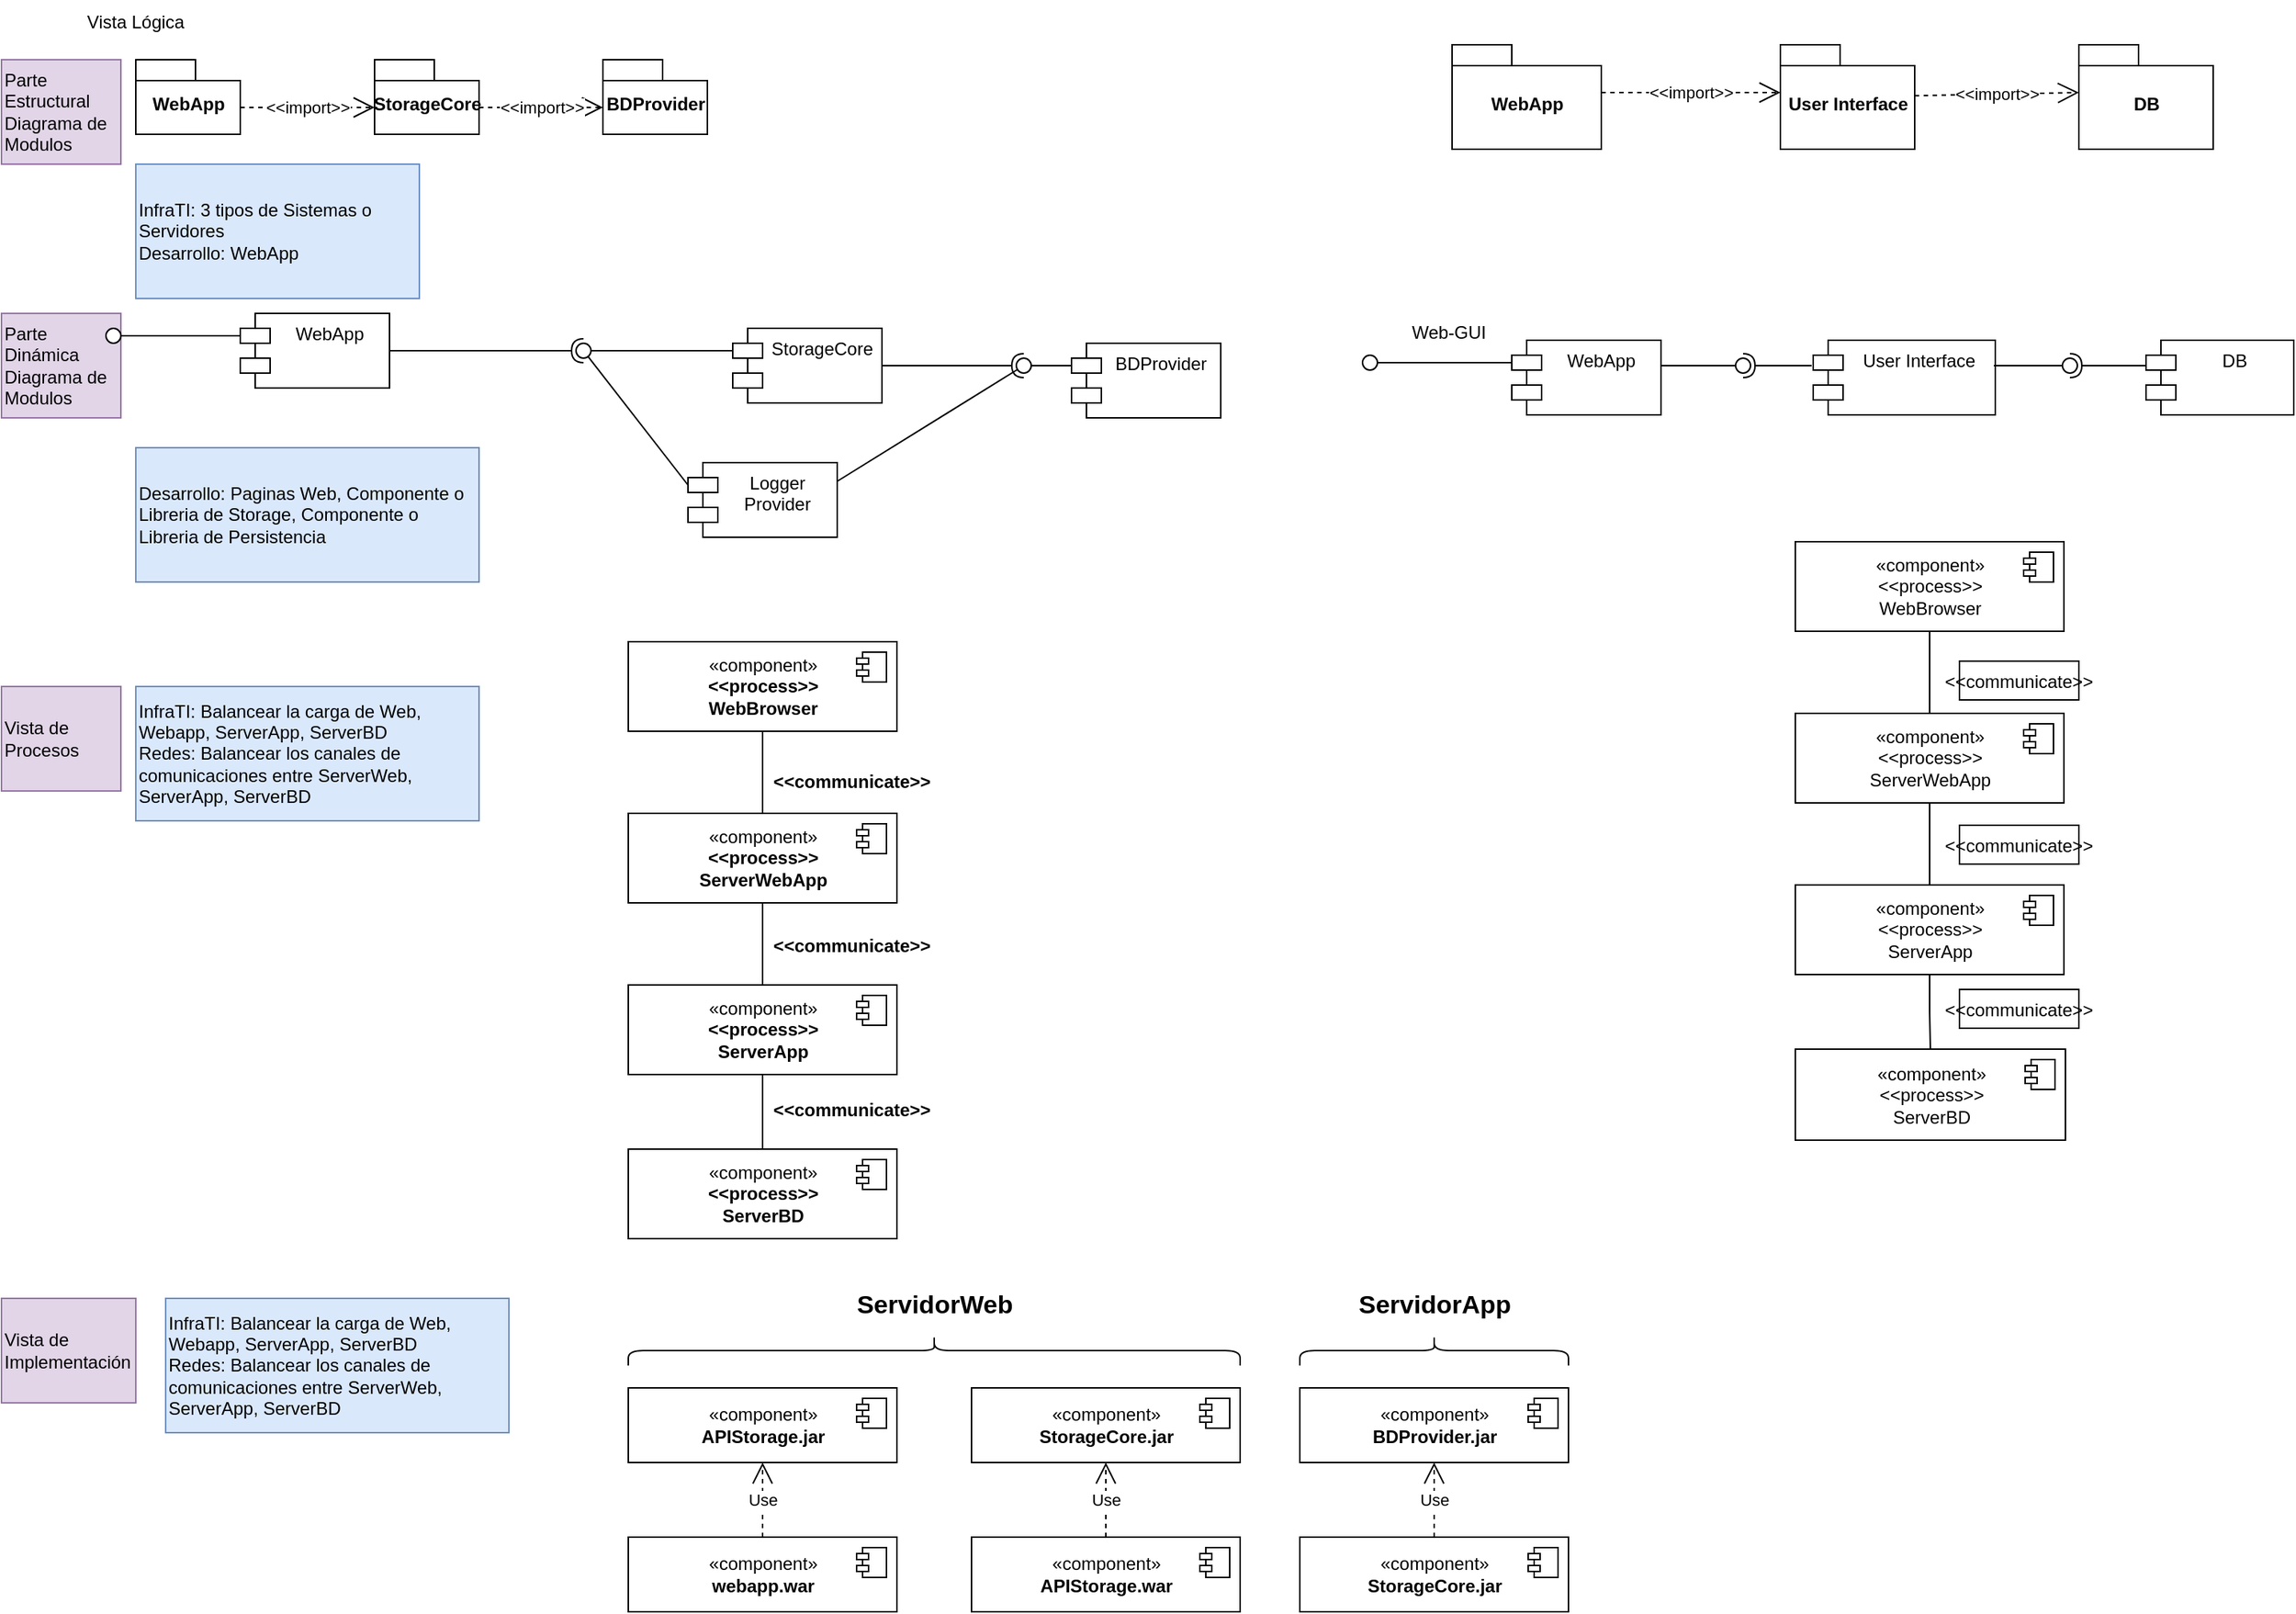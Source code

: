 <mxfile version="20.5.1" type="github">
  <diagram id="VrS3AXrRgCxmbk2wjC0r" name="Página-1">
    <mxGraphModel dx="865" dy="476" grid="0" gridSize="10" guides="1" tooltips="1" connect="1" arrows="1" fold="1" page="1" pageScale="1" pageWidth="827" pageHeight="1169" math="0" shadow="0">
      <root>
        <mxCell id="0" />
        <mxCell id="1" parent="0" />
        <mxCell id="zn4TOYktsXlcLtezzBeB-1" value="Parte Estructural&lt;br&gt;Diagrama de Modulos" style="text;html=1;strokeColor=#9673a6;fillColor=#e1d5e7;align=left;verticalAlign=middle;whiteSpace=wrap;rounded=0;" parent="1" vertex="1">
          <mxGeometry x="10" y="50" width="80" height="70" as="geometry" />
        </mxCell>
        <mxCell id="zn4TOYktsXlcLtezzBeB-4" value="Vista Lógica" style="text;html=1;strokeColor=none;fillColor=none;align=center;verticalAlign=middle;whiteSpace=wrap;rounded=0;" parent="1" vertex="1">
          <mxGeometry x="10" y="10" width="180" height="30" as="geometry" />
        </mxCell>
        <mxCell id="zn4TOYktsXlcLtezzBeB-5" value="WebApp" style="shape=folder;fontStyle=1;spacingTop=10;tabWidth=40;tabHeight=14;tabPosition=left;html=1;" parent="1" vertex="1">
          <mxGeometry x="100" y="50" width="70" height="50" as="geometry" />
        </mxCell>
        <mxCell id="zn4TOYktsXlcLtezzBeB-6" value="StorageCore" style="shape=folder;fontStyle=1;spacingTop=10;tabWidth=40;tabHeight=14;tabPosition=left;html=1;" parent="1" vertex="1">
          <mxGeometry x="260" y="50" width="70" height="50" as="geometry" />
        </mxCell>
        <mxCell id="zn4TOYktsXlcLtezzBeB-7" value="BDProvider" style="shape=folder;fontStyle=1;spacingTop=10;tabWidth=40;tabHeight=14;tabPosition=left;html=1;" parent="1" vertex="1">
          <mxGeometry x="413" y="50" width="70" height="50" as="geometry" />
        </mxCell>
        <mxCell id="zn4TOYktsXlcLtezzBeB-8" value="&amp;lt;&amp;lt;import&amp;gt;&amp;gt;" style="endArrow=open;endSize=12;dashed=1;html=1;rounded=0;exitX=0;exitY=0;exitDx=70;exitDy=32;exitPerimeter=0;entryX=0;entryY=0;entryDx=0;entryDy=32;entryPerimeter=0;" parent="1" source="zn4TOYktsXlcLtezzBeB-5" target="zn4TOYktsXlcLtezzBeB-6" edge="1">
          <mxGeometry width="160" relative="1" as="geometry">
            <mxPoint x="160" y="100" as="sourcePoint" />
            <mxPoint x="320" y="100" as="targetPoint" />
          </mxGeometry>
        </mxCell>
        <mxCell id="zn4TOYktsXlcLtezzBeB-9" value="&amp;lt;&amp;lt;import&amp;gt;&amp;gt;" style="endArrow=open;endSize=12;dashed=1;html=1;rounded=0;exitX=0;exitY=0;exitDx=70;exitDy=32;exitPerimeter=0;entryX=0;entryY=0;entryDx=0;entryDy=32;entryPerimeter=0;" parent="1" source="zn4TOYktsXlcLtezzBeB-6" target="zn4TOYktsXlcLtezzBeB-7" edge="1">
          <mxGeometry width="160" relative="1" as="geometry">
            <mxPoint x="160" y="100" as="sourcePoint" />
            <mxPoint x="320" y="100" as="targetPoint" />
          </mxGeometry>
        </mxCell>
        <mxCell id="zn4TOYktsXlcLtezzBeB-10" value="InfraTI: 3 tipos de Sistemas o Servidores&lt;br&gt;Desarrollo: WebApp" style="text;html=1;strokeColor=#6c8ebf;fillColor=#dae8fc;align=left;verticalAlign=middle;whiteSpace=wrap;rounded=0;" parent="1" vertex="1">
          <mxGeometry x="100" y="120" width="190" height="90" as="geometry" />
        </mxCell>
        <mxCell id="zn4TOYktsXlcLtezzBeB-12" value="Parte Dinámica&lt;br&gt;Diagrama de Modulos" style="text;html=1;strokeColor=#9673a6;fillColor=#e1d5e7;align=left;verticalAlign=middle;whiteSpace=wrap;rounded=0;" parent="1" vertex="1">
          <mxGeometry x="10" y="220" width="80" height="70" as="geometry" />
        </mxCell>
        <mxCell id="zn4TOYktsXlcLtezzBeB-13" value="" style="rounded=0;orthogonalLoop=1;jettySize=auto;html=1;endArrow=none;endFill=0;sketch=0;sourcePerimeterSpacing=0;targetPerimeterSpacing=0;exitX=0;exitY=0;exitDx=0;exitDy=15;exitPerimeter=0;" parent="1" source="zn4TOYktsXlcLtezzBeB-16" target="zn4TOYktsXlcLtezzBeB-15" edge="1">
          <mxGeometry relative="1" as="geometry">
            <mxPoint x="190" y="235" as="sourcePoint" />
          </mxGeometry>
        </mxCell>
        <mxCell id="zn4TOYktsXlcLtezzBeB-15" value="" style="ellipse;whiteSpace=wrap;html=1;align=center;aspect=fixed;resizable=0;points=[];outlineConnect=0;sketch=0;" parent="1" vertex="1">
          <mxGeometry x="80" y="230" width="10" height="10" as="geometry" />
        </mxCell>
        <mxCell id="zn4TOYktsXlcLtezzBeB-16" value="WebApp" style="shape=module;align=left;spacingLeft=20;align=center;verticalAlign=top;" parent="1" vertex="1">
          <mxGeometry x="170" y="220" width="100" height="50" as="geometry" />
        </mxCell>
        <mxCell id="zn4TOYktsXlcLtezzBeB-17" value="Web-GUI" style="text;html=1;strokeColor=none;fillColor=none;align=center;verticalAlign=middle;whiteSpace=wrap;rounded=0;" parent="1" vertex="1">
          <mxGeometry x="949.5" y="218" width="60" height="30" as="geometry" />
        </mxCell>
        <mxCell id="zn4TOYktsXlcLtezzBeB-18" value="" style="rounded=0;orthogonalLoop=1;jettySize=auto;html=1;endArrow=none;endFill=0;sketch=0;sourcePerimeterSpacing=0;targetPerimeterSpacing=0;exitX=0;exitY=0;exitDx=0;exitDy=15;exitPerimeter=0;" parent="1" source="zn4TOYktsXlcLtezzBeB-21" target="zn4TOYktsXlcLtezzBeB-20" edge="1">
          <mxGeometry relative="1" as="geometry">
            <mxPoint x="400" y="300" as="sourcePoint" />
          </mxGeometry>
        </mxCell>
        <mxCell id="zn4TOYktsXlcLtezzBeB-19" value="" style="rounded=0;orthogonalLoop=1;jettySize=auto;html=1;endArrow=halfCircle;endFill=0;entryX=0.5;entryY=0.5;endSize=6;strokeWidth=1;sketch=0;exitX=1;exitY=0.5;exitDx=0;exitDy=0;" parent="1" source="zn4TOYktsXlcLtezzBeB-16" target="zn4TOYktsXlcLtezzBeB-20" edge="1">
          <mxGeometry relative="1" as="geometry">
            <mxPoint x="420" y="245" as="sourcePoint" />
          </mxGeometry>
        </mxCell>
        <mxCell id="zn4TOYktsXlcLtezzBeB-20" value="" style="ellipse;whiteSpace=wrap;html=1;align=center;aspect=fixed;resizable=0;points=[];outlineConnect=0;sketch=0;" parent="1" vertex="1">
          <mxGeometry x="395" y="240" width="10" height="10" as="geometry" />
        </mxCell>
        <mxCell id="zn4TOYktsXlcLtezzBeB-21" value="StorageCore" style="shape=module;align=left;spacingLeft=20;align=center;verticalAlign=top;" parent="1" vertex="1">
          <mxGeometry x="500" y="230" width="100" height="50" as="geometry" />
        </mxCell>
        <mxCell id="zn4TOYktsXlcLtezzBeB-22" value="" style="rounded=0;orthogonalLoop=1;jettySize=auto;html=1;endArrow=none;endFill=0;sketch=0;sourcePerimeterSpacing=0;targetPerimeterSpacing=0;exitX=0;exitY=0;exitDx=0;exitDy=15;exitPerimeter=0;" parent="1" source="zn4TOYktsXlcLtezzBeB-25" target="zn4TOYktsXlcLtezzBeB-20" edge="1">
          <mxGeometry relative="1" as="geometry">
            <mxPoint x="400" y="310" as="sourcePoint" />
          </mxGeometry>
        </mxCell>
        <mxCell id="zn4TOYktsXlcLtezzBeB-25" value="Logger&#xa;Provider" style="shape=module;align=left;spacingLeft=20;align=center;verticalAlign=top;" parent="1" vertex="1">
          <mxGeometry x="470" y="320" width="100" height="50" as="geometry" />
        </mxCell>
        <mxCell id="zn4TOYktsXlcLtezzBeB-26" value="" style="rounded=0;orthogonalLoop=1;jettySize=auto;html=1;endArrow=none;endFill=0;sketch=0;sourcePerimeterSpacing=0;targetPerimeterSpacing=0;exitX=0;exitY=0;exitDx=0;exitDy=15;exitPerimeter=0;" parent="1" source="zn4TOYktsXlcLtezzBeB-29" target="zn4TOYktsXlcLtezzBeB-28" edge="1">
          <mxGeometry relative="1" as="geometry">
            <mxPoint x="690" y="295" as="sourcePoint" />
          </mxGeometry>
        </mxCell>
        <mxCell id="zn4TOYktsXlcLtezzBeB-27" value="" style="rounded=0;orthogonalLoop=1;jettySize=auto;html=1;endArrow=halfCircle;endFill=0;entryX=0.5;entryY=0.5;endSize=6;strokeWidth=1;sketch=0;exitX=1;exitY=0.5;exitDx=0;exitDy=0;" parent="1" source="zn4TOYktsXlcLtezzBeB-21" target="zn4TOYktsXlcLtezzBeB-28" edge="1">
          <mxGeometry relative="1" as="geometry">
            <mxPoint x="730" y="295" as="sourcePoint" />
          </mxGeometry>
        </mxCell>
        <mxCell id="zn4TOYktsXlcLtezzBeB-28" value="" style="ellipse;whiteSpace=wrap;html=1;align=center;aspect=fixed;resizable=0;points=[];outlineConnect=0;sketch=0;" parent="1" vertex="1">
          <mxGeometry x="690" y="250" width="10" height="10" as="geometry" />
        </mxCell>
        <mxCell id="zn4TOYktsXlcLtezzBeB-29" value="BDProvider" style="shape=module;align=left;spacingLeft=20;align=center;verticalAlign=top;" parent="1" vertex="1">
          <mxGeometry x="727" y="240" width="100" height="50" as="geometry" />
        </mxCell>
        <mxCell id="zn4TOYktsXlcLtezzBeB-33" value="" style="rounded=0;orthogonalLoop=1;jettySize=auto;html=1;endArrow=none;endFill=0;sketch=0;sourcePerimeterSpacing=0;targetPerimeterSpacing=0;exitX=1;exitY=0.25;exitDx=0;exitDy=0;" parent="1" source="zn4TOYktsXlcLtezzBeB-25" target="zn4TOYktsXlcLtezzBeB-28" edge="1">
          <mxGeometry relative="1" as="geometry">
            <mxPoint x="675" y="175" as="sourcePoint" />
          </mxGeometry>
        </mxCell>
        <mxCell id="zn4TOYktsXlcLtezzBeB-36" value="Desarrollo: Paginas Web, Componente o Libreria de Storage, Componente o Libreria de Persistencia" style="text;html=1;strokeColor=#6c8ebf;fillColor=#dae8fc;align=left;verticalAlign=middle;whiteSpace=wrap;rounded=0;" parent="1" vertex="1">
          <mxGeometry x="100" y="310" width="230" height="90" as="geometry" />
        </mxCell>
        <mxCell id="zn4TOYktsXlcLtezzBeB-37" value="Vista de Procesos" style="text;html=1;strokeColor=#9673a6;fillColor=#e1d5e7;align=left;verticalAlign=middle;whiteSpace=wrap;rounded=0;" parent="1" vertex="1">
          <mxGeometry x="10" y="470" width="80" height="70" as="geometry" />
        </mxCell>
        <mxCell id="zn4TOYktsXlcLtezzBeB-44" value="" style="edgeStyle=orthogonalEdgeStyle;rounded=0;orthogonalLoop=1;jettySize=auto;html=1;endArrow=none;endFill=0;" parent="1" source="zn4TOYktsXlcLtezzBeB-40" target="zn4TOYktsXlcLtezzBeB-42" edge="1">
          <mxGeometry relative="1" as="geometry" />
        </mxCell>
        <mxCell id="zn4TOYktsXlcLtezzBeB-40" value="«component»&lt;br&gt;&lt;b&gt;&amp;lt;&amp;lt;process&amp;gt;&amp;gt;&lt;br&gt;WebBrowser&lt;br&gt;&lt;/b&gt;" style="html=1;dropTarget=0;" parent="1" vertex="1">
          <mxGeometry x="430" y="440" width="180" height="60" as="geometry" />
        </mxCell>
        <mxCell id="zn4TOYktsXlcLtezzBeB-41" value="" style="shape=module;jettyWidth=8;jettyHeight=4;" parent="zn4TOYktsXlcLtezzBeB-40" vertex="1">
          <mxGeometry x="1" width="20" height="20" relative="1" as="geometry">
            <mxPoint x="-27" y="7" as="offset" />
          </mxGeometry>
        </mxCell>
        <mxCell id="zn4TOYktsXlcLtezzBeB-48" style="edgeStyle=orthogonalEdgeStyle;rounded=0;orthogonalLoop=1;jettySize=auto;html=1;entryX=0.5;entryY=0;entryDx=0;entryDy=0;endArrow=none;endFill=0;" parent="1" source="zn4TOYktsXlcLtezzBeB-42" target="zn4TOYktsXlcLtezzBeB-46" edge="1">
          <mxGeometry relative="1" as="geometry" />
        </mxCell>
        <mxCell id="zn4TOYktsXlcLtezzBeB-42" value="«component»&lt;br&gt;&lt;b&gt;&amp;lt;&amp;lt;process&amp;gt;&amp;gt;&lt;br&gt;ServerWebApp&lt;br&gt;&lt;/b&gt;" style="html=1;dropTarget=0;" parent="1" vertex="1">
          <mxGeometry x="430" y="555" width="180" height="60" as="geometry" />
        </mxCell>
        <mxCell id="zn4TOYktsXlcLtezzBeB-43" value="" style="shape=module;jettyWidth=8;jettyHeight=4;" parent="zn4TOYktsXlcLtezzBeB-42" vertex="1">
          <mxGeometry x="1" width="20" height="20" relative="1" as="geometry">
            <mxPoint x="-27" y="7" as="offset" />
          </mxGeometry>
        </mxCell>
        <mxCell id="zn4TOYktsXlcLtezzBeB-45" value="&lt;&lt;communicate&gt;&gt;" style="text;align=center;fontStyle=1;verticalAlign=middle;spacingLeft=3;spacingRight=3;strokeColor=none;rotatable=0;points=[[0,0.5],[1,0.5]];portConstraint=eastwest;" parent="1" vertex="1">
          <mxGeometry x="540" y="520" width="80" height="26" as="geometry" />
        </mxCell>
        <mxCell id="zn4TOYktsXlcLtezzBeB-52" style="edgeStyle=orthogonalEdgeStyle;rounded=0;orthogonalLoop=1;jettySize=auto;html=1;entryX=0.5;entryY=0;entryDx=0;entryDy=0;endArrow=none;endFill=0;" parent="1" source="zn4TOYktsXlcLtezzBeB-46" target="zn4TOYktsXlcLtezzBeB-50" edge="1">
          <mxGeometry relative="1" as="geometry" />
        </mxCell>
        <mxCell id="zn4TOYktsXlcLtezzBeB-46" value="«component»&lt;br&gt;&lt;b&gt;&amp;lt;&amp;lt;process&amp;gt;&amp;gt;&lt;br&gt;ServerApp&lt;br&gt;&lt;/b&gt;" style="html=1;dropTarget=0;" parent="1" vertex="1">
          <mxGeometry x="430" y="670" width="180" height="60" as="geometry" />
        </mxCell>
        <mxCell id="zn4TOYktsXlcLtezzBeB-47" value="" style="shape=module;jettyWidth=8;jettyHeight=4;" parent="zn4TOYktsXlcLtezzBeB-46" vertex="1">
          <mxGeometry x="1" width="20" height="20" relative="1" as="geometry">
            <mxPoint x="-27" y="7" as="offset" />
          </mxGeometry>
        </mxCell>
        <mxCell id="zn4TOYktsXlcLtezzBeB-49" value="&lt;&lt;communicate&gt;&gt;" style="text;align=center;fontStyle=1;verticalAlign=middle;spacingLeft=3;spacingRight=3;strokeColor=none;rotatable=0;points=[[0,0.5],[1,0.5]];portConstraint=eastwest;" parent="1" vertex="1">
          <mxGeometry x="540" y="630" width="80" height="26" as="geometry" />
        </mxCell>
        <mxCell id="zn4TOYktsXlcLtezzBeB-50" value="«component»&lt;br&gt;&lt;b&gt;&amp;lt;&amp;lt;process&amp;gt;&amp;gt;&lt;br&gt;ServerBD&lt;br&gt;&lt;/b&gt;" style="html=1;dropTarget=0;" parent="1" vertex="1">
          <mxGeometry x="430" y="780" width="180" height="60" as="geometry" />
        </mxCell>
        <mxCell id="zn4TOYktsXlcLtezzBeB-51" value="" style="shape=module;jettyWidth=8;jettyHeight=4;" parent="zn4TOYktsXlcLtezzBeB-50" vertex="1">
          <mxGeometry x="1" width="20" height="20" relative="1" as="geometry">
            <mxPoint x="-27" y="7" as="offset" />
          </mxGeometry>
        </mxCell>
        <mxCell id="zn4TOYktsXlcLtezzBeB-53" value="&lt;&lt;communicate&gt;&gt;" style="text;align=center;fontStyle=1;verticalAlign=middle;spacingLeft=3;spacingRight=3;strokeColor=none;rotatable=0;points=[[0,0.5],[1,0.5]];portConstraint=eastwest;" parent="1" vertex="1">
          <mxGeometry x="540" y="740" width="80" height="26" as="geometry" />
        </mxCell>
        <mxCell id="zn4TOYktsXlcLtezzBeB-54" value="InfraTI: Balancear la carga de Web, Webapp, ServerApp, ServerBD&lt;br&gt;Redes: Balancear los canales de comunicaciones entre ServerWeb, ServerApp, ServerBD" style="text;html=1;strokeColor=#6c8ebf;fillColor=#dae8fc;align=left;verticalAlign=middle;whiteSpace=wrap;rounded=0;" parent="1" vertex="1">
          <mxGeometry x="100" y="470" width="230" height="90" as="geometry" />
        </mxCell>
        <mxCell id="zn4TOYktsXlcLtezzBeB-55" value="Vista de Implementación" style="text;html=1;strokeColor=#9673a6;fillColor=#e1d5e7;align=left;verticalAlign=middle;whiteSpace=wrap;rounded=0;" parent="1" vertex="1">
          <mxGeometry x="10" y="880" width="90" height="70" as="geometry" />
        </mxCell>
        <mxCell id="zn4TOYktsXlcLtezzBeB-56" value="«component»&lt;br&gt;&lt;b&gt;webapp.war&lt;/b&gt;" style="html=1;dropTarget=0;" parent="1" vertex="1">
          <mxGeometry x="430" y="1040" width="180" height="50" as="geometry" />
        </mxCell>
        <mxCell id="zn4TOYktsXlcLtezzBeB-57" value="" style="shape=module;jettyWidth=8;jettyHeight=4;" parent="zn4TOYktsXlcLtezzBeB-56" vertex="1">
          <mxGeometry x="1" width="20" height="20" relative="1" as="geometry">
            <mxPoint x="-27" y="7" as="offset" />
          </mxGeometry>
        </mxCell>
        <mxCell id="zn4TOYktsXlcLtezzBeB-58" value="«component»&lt;br&gt;&lt;b&gt;APIStorage.jar&lt;/b&gt;" style="html=1;dropTarget=0;" parent="1" vertex="1">
          <mxGeometry x="430" y="940" width="180" height="50" as="geometry" />
        </mxCell>
        <mxCell id="zn4TOYktsXlcLtezzBeB-59" value="" style="shape=module;jettyWidth=8;jettyHeight=4;" parent="zn4TOYktsXlcLtezzBeB-58" vertex="1">
          <mxGeometry x="1" width="20" height="20" relative="1" as="geometry">
            <mxPoint x="-27" y="7" as="offset" />
          </mxGeometry>
        </mxCell>
        <mxCell id="zn4TOYktsXlcLtezzBeB-60" value="Use" style="endArrow=open;endSize=12;dashed=1;html=1;rounded=0;exitX=0.5;exitY=0;exitDx=0;exitDy=0;entryX=0.5;entryY=1;entryDx=0;entryDy=0;" parent="1" source="zn4TOYktsXlcLtezzBeB-56" target="zn4TOYktsXlcLtezzBeB-58" edge="1">
          <mxGeometry width="160" relative="1" as="geometry">
            <mxPoint x="450" y="940" as="sourcePoint" />
            <mxPoint x="610" y="940" as="targetPoint" />
          </mxGeometry>
        </mxCell>
        <mxCell id="zn4TOYktsXlcLtezzBeB-61" value="«component»&lt;br&gt;&lt;b&gt;APIStorage.war&lt;/b&gt;" style="html=1;dropTarget=0;" parent="1" vertex="1">
          <mxGeometry x="660" y="1040" width="180" height="50" as="geometry" />
        </mxCell>
        <mxCell id="zn4TOYktsXlcLtezzBeB-62" value="" style="shape=module;jettyWidth=8;jettyHeight=4;" parent="zn4TOYktsXlcLtezzBeB-61" vertex="1">
          <mxGeometry x="1" width="20" height="20" relative="1" as="geometry">
            <mxPoint x="-27" y="7" as="offset" />
          </mxGeometry>
        </mxCell>
        <mxCell id="zn4TOYktsXlcLtezzBeB-63" value="«component»&lt;br&gt;&lt;b&gt;StorageCore.jar&lt;/b&gt;" style="html=1;dropTarget=0;" parent="1" vertex="1">
          <mxGeometry x="660" y="940" width="180" height="50" as="geometry" />
        </mxCell>
        <mxCell id="zn4TOYktsXlcLtezzBeB-64" value="" style="shape=module;jettyWidth=8;jettyHeight=4;" parent="zn4TOYktsXlcLtezzBeB-63" vertex="1">
          <mxGeometry x="1" width="20" height="20" relative="1" as="geometry">
            <mxPoint x="-27" y="7" as="offset" />
          </mxGeometry>
        </mxCell>
        <mxCell id="zn4TOYktsXlcLtezzBeB-65" value="Use" style="endArrow=open;endSize=12;dashed=1;html=1;rounded=0;exitX=0.5;exitY=0;exitDx=0;exitDy=0;entryX=0.5;entryY=1;entryDx=0;entryDy=0;" parent="1" source="zn4TOYktsXlcLtezzBeB-61" target="zn4TOYktsXlcLtezzBeB-63" edge="1">
          <mxGeometry width="160" relative="1" as="geometry">
            <mxPoint x="570" y="940" as="sourcePoint" />
            <mxPoint x="730" y="940" as="targetPoint" />
          </mxGeometry>
        </mxCell>
        <mxCell id="zn4TOYktsXlcLtezzBeB-66" value="«component»&lt;br&gt;&lt;b&gt;StorageCore.jar&lt;/b&gt;" style="html=1;dropTarget=0;" parent="1" vertex="1">
          <mxGeometry x="880" y="1040" width="180" height="50" as="geometry" />
        </mxCell>
        <mxCell id="zn4TOYktsXlcLtezzBeB-67" value="" style="shape=module;jettyWidth=8;jettyHeight=4;" parent="zn4TOYktsXlcLtezzBeB-66" vertex="1">
          <mxGeometry x="1" width="20" height="20" relative="1" as="geometry">
            <mxPoint x="-27" y="7" as="offset" />
          </mxGeometry>
        </mxCell>
        <mxCell id="zn4TOYktsXlcLtezzBeB-68" value="«component»&lt;br&gt;&lt;b&gt;BDProvider.jar&lt;/b&gt;" style="html=1;dropTarget=0;" parent="1" vertex="1">
          <mxGeometry x="880" y="940" width="180" height="50" as="geometry" />
        </mxCell>
        <mxCell id="zn4TOYktsXlcLtezzBeB-69" value="" style="shape=module;jettyWidth=8;jettyHeight=4;" parent="zn4TOYktsXlcLtezzBeB-68" vertex="1">
          <mxGeometry x="1" width="20" height="20" relative="1" as="geometry">
            <mxPoint x="-27" y="7" as="offset" />
          </mxGeometry>
        </mxCell>
        <mxCell id="zn4TOYktsXlcLtezzBeB-70" value="Use" style="endArrow=open;endSize=12;dashed=1;html=1;rounded=0;exitX=0.5;exitY=0;exitDx=0;exitDy=0;entryX=0.5;entryY=1;entryDx=0;entryDy=0;" parent="1" source="zn4TOYktsXlcLtezzBeB-66" target="zn4TOYktsXlcLtezzBeB-68" edge="1">
          <mxGeometry width="160" relative="1" as="geometry">
            <mxPoint x="820" y="940" as="sourcePoint" />
            <mxPoint x="980" y="940" as="targetPoint" />
          </mxGeometry>
        </mxCell>
        <mxCell id="zn4TOYktsXlcLtezzBeB-71" value="" style="shape=curlyBracket;whiteSpace=wrap;html=1;rounded=1;direction=south;" parent="1" vertex="1">
          <mxGeometry x="430" y="905" width="410" height="20" as="geometry" />
        </mxCell>
        <mxCell id="zn4TOYktsXlcLtezzBeB-72" value="ServidorWeb" style="text;html=1;strokeColor=none;fillColor=none;align=center;verticalAlign=middle;whiteSpace=wrap;rounded=0;fontSize=17;fontStyle=1" parent="1" vertex="1">
          <mxGeometry x="572.5" y="870" width="125" height="30" as="geometry" />
        </mxCell>
        <mxCell id="zn4TOYktsXlcLtezzBeB-73" value="" style="shape=curlyBracket;whiteSpace=wrap;html=1;rounded=1;direction=south;" parent="1" vertex="1">
          <mxGeometry x="880" y="905" width="180" height="20" as="geometry" />
        </mxCell>
        <mxCell id="zn4TOYktsXlcLtezzBeB-74" value="ServidorApp" style="text;html=1;strokeColor=none;fillColor=none;align=center;verticalAlign=middle;whiteSpace=wrap;rounded=0;fontSize=17;fontStyle=1" parent="1" vertex="1">
          <mxGeometry x="907.5" y="870" width="125" height="30" as="geometry" />
        </mxCell>
        <mxCell id="zn4TOYktsXlcLtezzBeB-75" value="InfraTI: Balancear la carga de Web, Webapp, ServerApp, ServerBD&lt;br&gt;Redes: Balancear los canales de comunicaciones entre ServerWeb, ServerApp, ServerBD" style="text;html=1;strokeColor=#6c8ebf;fillColor=#dae8fc;align=left;verticalAlign=middle;whiteSpace=wrap;rounded=0;" parent="1" vertex="1">
          <mxGeometry x="120" y="880" width="230" height="90" as="geometry" />
        </mxCell>
        <mxCell id="tnkUw2Lxri4dGKKTmfUR-1" value="" style="rounded=0;orthogonalLoop=1;jettySize=auto;html=1;endArrow=none;endFill=0;sketch=0;sourcePerimeterSpacing=0;targetPerimeterSpacing=0;exitX=0;exitY=0;exitDx=0;exitDy=15;exitPerimeter=0;" parent="1" source="tnkUw2Lxri4dGKKTmfUR-3" target="tnkUw2Lxri4dGKKTmfUR-2" edge="1">
          <mxGeometry relative="1" as="geometry">
            <mxPoint x="22" y="403" as="sourcePoint" />
          </mxGeometry>
        </mxCell>
        <mxCell id="tnkUw2Lxri4dGKKTmfUR-2" value="" style="ellipse;whiteSpace=wrap;html=1;align=center;aspect=fixed;resizable=0;points=[];outlineConnect=0;sketch=0;" parent="1" vertex="1">
          <mxGeometry x="922" y="248" width="10" height="10" as="geometry" />
        </mxCell>
        <mxCell id="tnkUw2Lxri4dGKKTmfUR-3" value="WebApp" style="shape=module;align=left;spacingLeft=20;align=center;verticalAlign=top;" parent="1" vertex="1">
          <mxGeometry x="1022" y="238" width="100" height="50" as="geometry" />
        </mxCell>
        <mxCell id="3ntwafiDBaqxnekvTNI2-1" value="WebApp" style="shape=folder;fontStyle=1;spacingTop=10;tabWidth=40;tabHeight=14;tabPosition=left;html=1;" vertex="1" parent="1">
          <mxGeometry x="982" y="40" width="100" height="70" as="geometry" />
        </mxCell>
        <mxCell id="3ntwafiDBaqxnekvTNI2-3" value="DB" style="shape=folder;fontStyle=1;spacingTop=10;tabWidth=40;tabHeight=14;tabPosition=left;html=1;" vertex="1" parent="1">
          <mxGeometry x="1402" y="40" width="90" height="70" as="geometry" />
        </mxCell>
        <mxCell id="3ntwafiDBaqxnekvTNI2-4" value="&amp;lt;&amp;lt;import&amp;gt;&amp;gt;" style="endArrow=open;endSize=12;dashed=1;html=1;rounded=0;entryX=0;entryY=0;entryDx=0;entryDy=32;entryPerimeter=0;" edge="1" parent="1" target="3ntwafiDBaqxnekvTNI2-2">
          <mxGeometry width="160" relative="1" as="geometry">
            <mxPoint x="1082" y="72" as="sourcePoint" />
            <mxPoint x="1232" y="110" as="targetPoint" />
          </mxGeometry>
        </mxCell>
        <mxCell id="3ntwafiDBaqxnekvTNI2-5" value="&amp;lt;&amp;lt;import&amp;gt;&amp;gt;" style="endArrow=open;endSize=12;dashed=1;html=1;rounded=0;entryX=0;entryY=0;entryDx=0;entryDy=32;entryPerimeter=0;startArrow=none;" edge="1" parent="1" source="3ntwafiDBaqxnekvTNI2-2" target="3ntwafiDBaqxnekvTNI2-3">
          <mxGeometry width="160" relative="1" as="geometry">
            <mxPoint x="1262" y="72" as="sourcePoint" />
            <mxPoint x="1232" y="110" as="targetPoint" />
          </mxGeometry>
        </mxCell>
        <mxCell id="3ntwafiDBaqxnekvTNI2-2" value="User Interface" style="shape=folder;fontStyle=1;spacingTop=10;tabWidth=40;tabHeight=14;tabPosition=left;html=1;" vertex="1" parent="1">
          <mxGeometry x="1202" y="40" width="90" height="70" as="geometry" />
        </mxCell>
        <mxCell id="3ntwafiDBaqxnekvTNI2-6" value="" style="endArrow=none;endSize=12;dashed=1;html=1;rounded=0;entryX=0;entryY=0;entryDx=0;entryDy=32;entryPerimeter=0;" edge="1" parent="1" target="3ntwafiDBaqxnekvTNI2-2">
          <mxGeometry width="160" relative="1" as="geometry">
            <mxPoint x="1202" y="72" as="sourcePoint" />
            <mxPoint x="1422" y="72" as="targetPoint" />
          </mxGeometry>
        </mxCell>
        <mxCell id="3ntwafiDBaqxnekvTNI2-8" value="User Interface" style="shape=module;align=left;spacingLeft=20;align=center;verticalAlign=top;" vertex="1" parent="1">
          <mxGeometry x="1224" y="238" width="122" height="50" as="geometry" />
        </mxCell>
        <mxCell id="3ntwafiDBaqxnekvTNI2-13" value="" style="rounded=0;orthogonalLoop=1;jettySize=auto;html=1;endArrow=none;endFill=0;sketch=0;sourcePerimeterSpacing=0;targetPerimeterSpacing=0;" edge="1" target="3ntwafiDBaqxnekvTNI2-15" parent="1">
          <mxGeometry relative="1" as="geometry">
            <mxPoint x="1122" y="255" as="sourcePoint" />
          </mxGeometry>
        </mxCell>
        <mxCell id="3ntwafiDBaqxnekvTNI2-14" value="" style="rounded=0;orthogonalLoop=1;jettySize=auto;html=1;endArrow=halfCircle;endFill=0;entryX=0.5;entryY=0.5;endSize=6;strokeWidth=1;sketch=0;" edge="1" target="3ntwafiDBaqxnekvTNI2-15" parent="1">
          <mxGeometry relative="1" as="geometry">
            <mxPoint x="1223" y="255" as="sourcePoint" />
          </mxGeometry>
        </mxCell>
        <mxCell id="3ntwafiDBaqxnekvTNI2-15" value="" style="ellipse;whiteSpace=wrap;html=1;align=center;aspect=fixed;resizable=0;points=[];outlineConnect=0;sketch=0;gradientColor=none;" vertex="1" parent="1">
          <mxGeometry x="1172" y="250" width="10" height="10" as="geometry" />
        </mxCell>
        <mxCell id="3ntwafiDBaqxnekvTNI2-16" value="DB" style="shape=module;align=left;spacingLeft=20;align=center;verticalAlign=top;" vertex="1" parent="1">
          <mxGeometry x="1447" y="238" width="99" height="50" as="geometry" />
        </mxCell>
        <mxCell id="3ntwafiDBaqxnekvTNI2-21" value="" style="rounded=0;orthogonalLoop=1;jettySize=auto;html=1;endArrow=none;endFill=0;sketch=0;sourcePerimeterSpacing=0;targetPerimeterSpacing=0;" edge="1" parent="1" target="3ntwafiDBaqxnekvTNI2-23">
          <mxGeometry relative="1" as="geometry">
            <mxPoint x="1345" y="255" as="sourcePoint" />
          </mxGeometry>
        </mxCell>
        <mxCell id="3ntwafiDBaqxnekvTNI2-22" value="" style="rounded=0;orthogonalLoop=1;jettySize=auto;html=1;endArrow=halfCircle;endFill=0;entryX=0.5;entryY=0.5;endSize=6;strokeWidth=1;sketch=0;" edge="1" parent="1" target="3ntwafiDBaqxnekvTNI2-23">
          <mxGeometry relative="1" as="geometry">
            <mxPoint x="1447" y="255" as="sourcePoint" />
          </mxGeometry>
        </mxCell>
        <mxCell id="3ntwafiDBaqxnekvTNI2-23" value="" style="ellipse;whiteSpace=wrap;html=1;align=center;aspect=fixed;resizable=0;points=[];outlineConnect=0;sketch=0;gradientColor=none;" vertex="1" parent="1">
          <mxGeometry x="1391" y="250" width="10" height="10" as="geometry" />
        </mxCell>
        <mxCell id="3ntwafiDBaqxnekvTNI2-38" value="" style="edgeStyle=orthogonalEdgeStyle;rounded=0;orthogonalLoop=1;jettySize=auto;html=1;endArrow=none;endFill=0;strokeColor=default;fontStyle=0" edge="1" parent="1" source="3ntwafiDBaqxnekvTNI2-39" target="3ntwafiDBaqxnekvTNI2-42">
          <mxGeometry relative="1" as="geometry" />
        </mxCell>
        <mxCell id="3ntwafiDBaqxnekvTNI2-39" value="«component»&lt;br&gt;&lt;span&gt;&amp;lt;&amp;lt;process&amp;gt;&amp;gt;&lt;br&gt;WebBrowser&lt;br&gt;&lt;/span&gt;" style="html=1;dropTarget=0;strokeColor=default;fontStyle=0" vertex="1" parent="1">
          <mxGeometry x="1212" y="373" width="180" height="60" as="geometry" />
        </mxCell>
        <mxCell id="3ntwafiDBaqxnekvTNI2-40" value="" style="shape=module;jettyWidth=8;jettyHeight=4;strokeColor=default;fontStyle=0" vertex="1" parent="3ntwafiDBaqxnekvTNI2-39">
          <mxGeometry x="1" width="20" height="20" relative="1" as="geometry">
            <mxPoint x="-27" y="7" as="offset" />
          </mxGeometry>
        </mxCell>
        <mxCell id="3ntwafiDBaqxnekvTNI2-41" style="edgeStyle=orthogonalEdgeStyle;rounded=0;orthogonalLoop=1;jettySize=auto;html=1;entryX=0.5;entryY=0;entryDx=0;entryDy=0;endArrow=none;endFill=0;strokeColor=default;fontStyle=0" edge="1" parent="1" source="3ntwafiDBaqxnekvTNI2-42" target="3ntwafiDBaqxnekvTNI2-46">
          <mxGeometry relative="1" as="geometry" />
        </mxCell>
        <mxCell id="3ntwafiDBaqxnekvTNI2-42" value="«component»&lt;br&gt;&lt;span&gt;&amp;lt;&amp;lt;process&amp;gt;&amp;gt;&lt;br&gt;ServerWebApp&lt;br&gt;&lt;/span&gt;" style="html=1;dropTarget=0;strokeColor=default;fontStyle=0" vertex="1" parent="1">
          <mxGeometry x="1212" y="488" width="180" height="60" as="geometry" />
        </mxCell>
        <mxCell id="3ntwafiDBaqxnekvTNI2-43" value="" style="shape=module;jettyWidth=8;jettyHeight=4;strokeColor=default;fontStyle=0" vertex="1" parent="3ntwafiDBaqxnekvTNI2-42">
          <mxGeometry x="1" width="20" height="20" relative="1" as="geometry">
            <mxPoint x="-27" y="7" as="offset" />
          </mxGeometry>
        </mxCell>
        <mxCell id="3ntwafiDBaqxnekvTNI2-44" value="&lt;&lt;communicate&gt;&gt;" style="text;align=center;fontStyle=0;verticalAlign=middle;spacingLeft=3;spacingRight=3;strokeColor=default;rotatable=0;points=[[0,0.5],[1,0.5]];portConstraint=eastwest;" vertex="1" parent="1">
          <mxGeometry x="1322" y="453" width="80" height="26" as="geometry" />
        </mxCell>
        <mxCell id="3ntwafiDBaqxnekvTNI2-45" style="edgeStyle=orthogonalEdgeStyle;rounded=0;orthogonalLoop=1;jettySize=auto;html=1;entryX=0.5;entryY=0;entryDx=0;entryDy=0;endArrow=none;endFill=0;strokeColor=default;fontStyle=0" edge="1" parent="1" source="3ntwafiDBaqxnekvTNI2-46" target="3ntwafiDBaqxnekvTNI2-49">
          <mxGeometry relative="1" as="geometry" />
        </mxCell>
        <mxCell id="3ntwafiDBaqxnekvTNI2-46" value="«component»&lt;br&gt;&lt;span&gt;&amp;lt;&amp;lt;process&amp;gt;&amp;gt;&lt;br&gt;ServerApp&lt;br&gt;&lt;/span&gt;" style="html=1;dropTarget=0;strokeColor=default;fontStyle=0" vertex="1" parent="1">
          <mxGeometry x="1212" y="603" width="180" height="60" as="geometry" />
        </mxCell>
        <mxCell id="3ntwafiDBaqxnekvTNI2-47" value="" style="shape=module;jettyWidth=8;jettyHeight=4;strokeColor=default;fontStyle=0" vertex="1" parent="3ntwafiDBaqxnekvTNI2-46">
          <mxGeometry x="1" width="20" height="20" relative="1" as="geometry">
            <mxPoint x="-27" y="7" as="offset" />
          </mxGeometry>
        </mxCell>
        <mxCell id="3ntwafiDBaqxnekvTNI2-48" value="&lt;&lt;communicate&gt;&gt;" style="text;align=center;fontStyle=0;verticalAlign=middle;spacingLeft=3;spacingRight=3;strokeColor=default;rotatable=0;points=[[0,0.5],[1,0.5]];portConstraint=eastwest;" vertex="1" parent="1">
          <mxGeometry x="1322" y="563" width="80" height="26" as="geometry" />
        </mxCell>
        <mxCell id="3ntwafiDBaqxnekvTNI2-49" value="«component»&lt;br&gt;&lt;span&gt;&amp;lt;&amp;lt;process&amp;gt;&amp;gt;&lt;br&gt;ServerBD&lt;br&gt;&lt;/span&gt;" style="html=1;dropTarget=0;strokeColor=default;fontStyle=0" vertex="1" parent="1">
          <mxGeometry x="1212" y="713" width="181" height="61" as="geometry" />
        </mxCell>
        <mxCell id="3ntwafiDBaqxnekvTNI2-50" value="" style="shape=module;jettyWidth=8;jettyHeight=4;strokeColor=default;fontStyle=0" vertex="1" parent="3ntwafiDBaqxnekvTNI2-49">
          <mxGeometry x="1" width="20" height="20" relative="1" as="geometry">
            <mxPoint x="-27" y="7" as="offset" />
          </mxGeometry>
        </mxCell>
        <mxCell id="3ntwafiDBaqxnekvTNI2-51" value="&lt;&lt;communicate&gt;&gt;" style="text;align=center;fontStyle=0;verticalAlign=middle;spacingLeft=3;spacingRight=3;strokeColor=default;rotatable=0;points=[[0,0.5],[1,0.5]];portConstraint=eastwest;" vertex="1" parent="1">
          <mxGeometry x="1322" y="673" width="80" height="26" as="geometry" />
        </mxCell>
      </root>
    </mxGraphModel>
  </diagram>
</mxfile>
